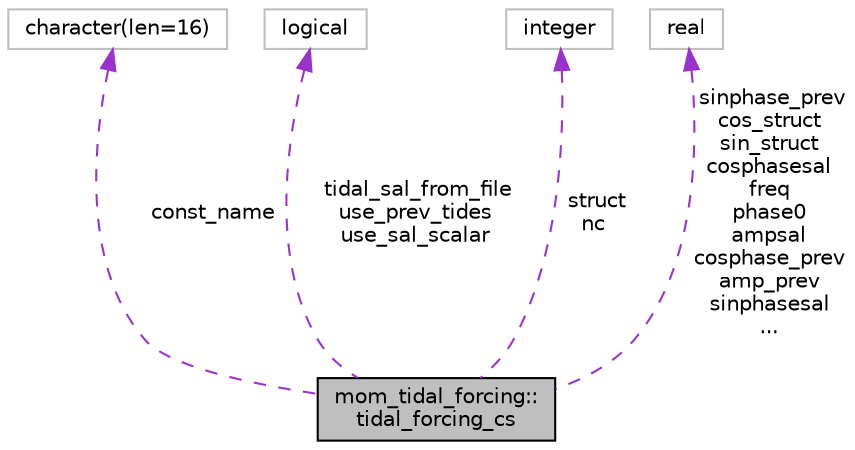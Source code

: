digraph "mom_tidal_forcing::tidal_forcing_cs"
{
 // INTERACTIVE_SVG=YES
 // LATEX_PDF_SIZE
  edge [fontname="Helvetica",fontsize="10",labelfontname="Helvetica",labelfontsize="10"];
  node [fontname="Helvetica",fontsize="10",shape=record];
  Node1 [label="mom_tidal_forcing::\ltidal_forcing_cs",height=0.2,width=0.4,color="black", fillcolor="grey75", style="filled", fontcolor="black",tooltip="The control structure for the MOM_tidal_forcing module."];
  Node2 -> Node1 [dir="back",color="darkorchid3",fontsize="10",style="dashed",label=" const_name" ,fontname="Helvetica"];
  Node2 [label="character(len=16)",height=0.2,width=0.4,color="grey75", fillcolor="white", style="filled",tooltip=" "];
  Node3 -> Node1 [dir="back",color="darkorchid3",fontsize="10",style="dashed",label=" tidal_sal_from_file\nuse_prev_tides\nuse_sal_scalar" ,fontname="Helvetica"];
  Node3 [label="logical",height=0.2,width=0.4,color="grey75", fillcolor="white", style="filled",tooltip=" "];
  Node4 -> Node1 [dir="back",color="darkorchid3",fontsize="10",style="dashed",label=" struct\nnc" ,fontname="Helvetica"];
  Node4 [label="integer",height=0.2,width=0.4,color="grey75", fillcolor="white", style="filled",tooltip=" "];
  Node5 -> Node1 [dir="back",color="darkorchid3",fontsize="10",style="dashed",label=" sinphase_prev\ncos_struct\nsin_struct\ncosphasesal\nfreq\nphase0\nampsal\ncosphase_prev\namp_prev\nsinphasesal\n..." ,fontname="Helvetica"];
  Node5 [label="real",height=0.2,width=0.4,color="grey75", fillcolor="white", style="filled",tooltip=" "];
}
